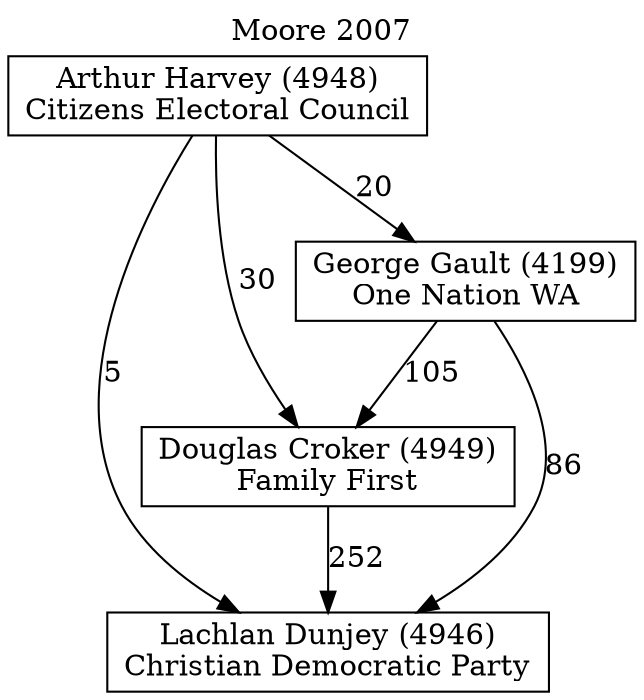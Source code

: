 // House preference flow
digraph "Lachlan Dunjey (4946)_Moore_2007" {
	graph [label="Moore 2007" labelloc=t mclimit=10]
	node [shape=box]
	"Lachlan Dunjey (4946)" [label="Lachlan Dunjey (4946)
Christian Democratic Party"]
	"Douglas Croker (4949)" [label="Douglas Croker (4949)
Family First"]
	"George Gault (4199)" [label="George Gault (4199)
One Nation WA"]
	"Arthur Harvey (4948)" [label="Arthur Harvey (4948)
Citizens Electoral Council"]
	"Douglas Croker (4949)" -> "Lachlan Dunjey (4946)" [label=252]
	"George Gault (4199)" -> "Douglas Croker (4949)" [label=105]
	"Arthur Harvey (4948)" -> "George Gault (4199)" [label=20]
	"George Gault (4199)" -> "Lachlan Dunjey (4946)" [label=86]
	"Arthur Harvey (4948)" -> "Lachlan Dunjey (4946)" [label=5]
	"Arthur Harvey (4948)" -> "Douglas Croker (4949)" [label=30]
}
